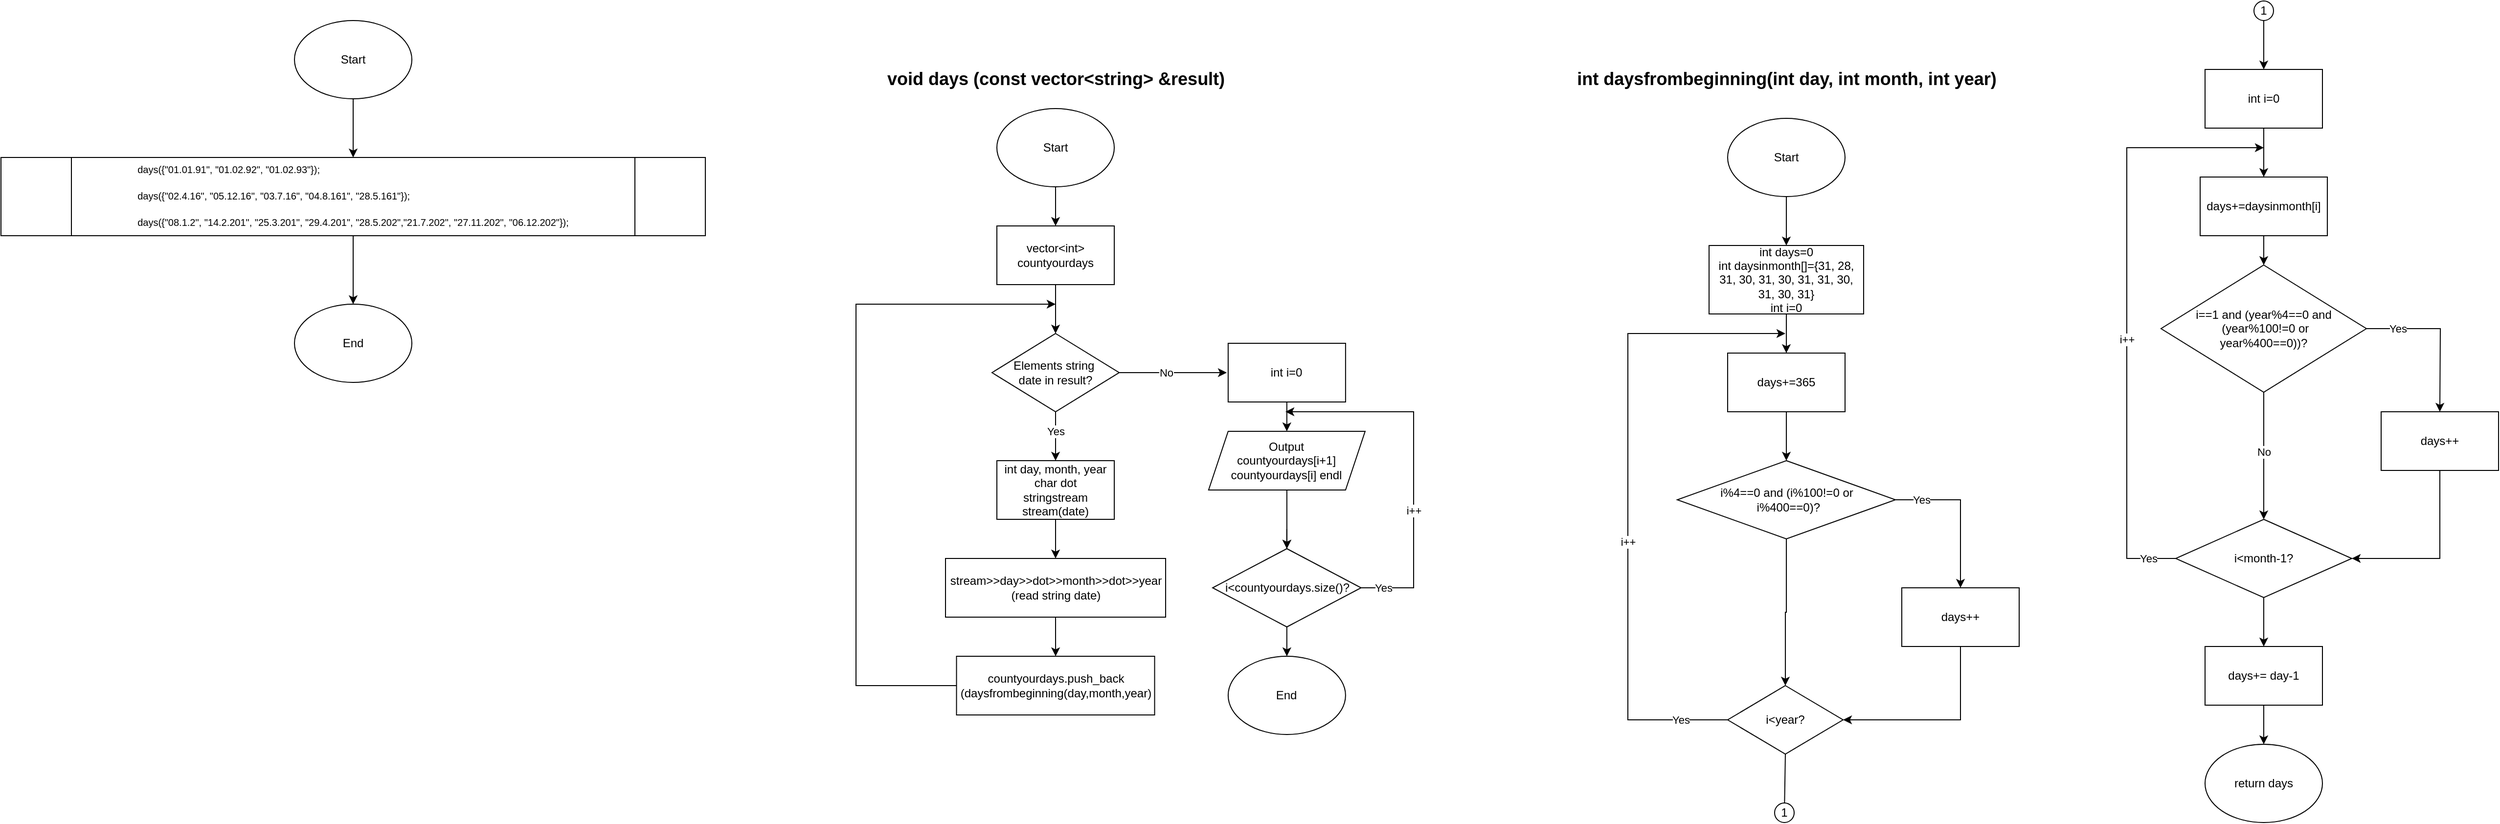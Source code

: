 <mxfile version="24.8.4">
  <diagram name="Сторінка-1" id="C9pCnW6FDcYKrtlSXyoi">
    <mxGraphModel grid="1" page="1" gridSize="10" guides="1" tooltips="1" connect="1" arrows="1" fold="1" pageScale="1" pageWidth="827" pageHeight="1169" math="0" shadow="0">
      <root>
        <mxCell id="0" />
        <mxCell id="1" parent="0" />
        <mxCell id="gZMxQZVnHd1Coq-vjo0W-2" style="edgeStyle=orthogonalEdgeStyle;rounded=0;orthogonalLoop=1;jettySize=auto;html=1;" edge="1" parent="1" source="gZMxQZVnHd1Coq-vjo0W-1" target="gZMxQZVnHd1Coq-vjo0W-3">
          <mxGeometry relative="1" as="geometry">
            <mxPoint x="-413" y="170" as="targetPoint" />
          </mxGeometry>
        </mxCell>
        <mxCell id="gZMxQZVnHd1Coq-vjo0W-1" value="Start" style="ellipse;whiteSpace=wrap;html=1;" vertex="1" parent="1">
          <mxGeometry x="-473" y="40" width="120" height="80" as="geometry" />
        </mxCell>
        <mxCell id="gZMxQZVnHd1Coq-vjo0W-6" style="edgeStyle=orthogonalEdgeStyle;rounded=0;orthogonalLoop=1;jettySize=auto;html=1;" edge="1" parent="1" source="gZMxQZVnHd1Coq-vjo0W-3" target="gZMxQZVnHd1Coq-vjo0W-7">
          <mxGeometry relative="1" as="geometry">
            <mxPoint x="-413" y="340" as="targetPoint" />
          </mxGeometry>
        </mxCell>
        <mxCell id="gZMxQZVnHd1Coq-vjo0W-3" value="&lt;p style=&quot;line-height: 100%;&quot;&gt;&lt;/p&gt;&lt;div align=&quot;justify&quot; style=&quot;color: rgb(212, 212, 212); font-family: Consolas, &amp;quot;Courier New&amp;quot;, monospace; font-weight: normal; line-height: 16px; white-space: pre; font-size: 10px;&quot;&gt;&lt;p&gt;&lt;font style=&quot;font-size: 10px;&quot; face=&quot;Helvetica&quot; color=&quot;#000000&quot;&gt;days({&quot;01.01.91&quot;, &quot;01.02.92&quot;, &quot;01.02.93&quot;});&lt;/font&gt;&lt;/p&gt;&lt;p&gt;&lt;font style=&quot;font-size: 10px;&quot; face=&quot;Helvetica&quot; color=&quot;#000000&quot;&gt;days({&quot;02.4.16&quot;, &quot;05.12.16&quot;, &quot;03.7.16&quot;, &quot;04.8.161&quot;, &quot;28.5.161&quot;});&lt;/font&gt;&lt;/p&gt;&lt;p&gt;&lt;font style=&quot;font-size: 10px;&quot; face=&quot;Helvetica&quot; color=&quot;#000000&quot;&gt;days({&quot;08.1.2&quot;, &quot;14.2.201&quot;, &quot;25.3.201&quot;, &quot;29.4.201&quot;, &quot;28.5.202&quot;,&quot;21.7.202&quot;, &quot;27.11.202&quot;, &quot;06.12.202&quot;});&lt;/font&gt;&lt;/p&gt;&lt;/div&gt;&lt;p&gt;&lt;/p&gt;" style="shape=process;whiteSpace=wrap;html=1;backgroundOutline=1;fillColor=none;" vertex="1" parent="1">
          <mxGeometry x="-773" y="180" width="720" height="80" as="geometry" />
        </mxCell>
        <mxCell id="gZMxQZVnHd1Coq-vjo0W-7" value="End" style="ellipse;whiteSpace=wrap;html=1;" vertex="1" parent="1">
          <mxGeometry x="-473" y="330" width="120" height="80" as="geometry" />
        </mxCell>
        <mxCell id="gZMxQZVnHd1Coq-vjo0W-8" value="&lt;font style=&quot;font-size: 18px;&quot;&gt;&lt;b&gt;void days (const vector&amp;lt;string&amp;gt; &amp;amp;result)&lt;br&gt;&lt;/b&gt;&lt;/font&gt;" style="text;html=1;align=center;verticalAlign=middle;resizable=0;points=[];autosize=1;strokeColor=none;fillColor=none;" vertex="1" parent="1">
          <mxGeometry x="120" y="80" width="370" height="40" as="geometry" />
        </mxCell>
        <mxCell id="gZMxQZVnHd1Coq-vjo0W-11" value="" style="edgeStyle=orthogonalEdgeStyle;rounded=0;orthogonalLoop=1;jettySize=auto;html=1;" edge="1" parent="1" source="gZMxQZVnHd1Coq-vjo0W-9" target="gZMxQZVnHd1Coq-vjo0W-10">
          <mxGeometry relative="1" as="geometry" />
        </mxCell>
        <mxCell id="gZMxQZVnHd1Coq-vjo0W-9" value="Start" style="ellipse;whiteSpace=wrap;html=1;" vertex="1" parent="1">
          <mxGeometry x="245" y="130" width="120" height="80" as="geometry" />
        </mxCell>
        <mxCell id="gZMxQZVnHd1Coq-vjo0W-12" style="edgeStyle=orthogonalEdgeStyle;rounded=0;orthogonalLoop=1;jettySize=auto;html=1;" edge="1" parent="1" source="gZMxQZVnHd1Coq-vjo0W-10">
          <mxGeometry relative="1" as="geometry">
            <mxPoint x="305" y="360" as="targetPoint" />
          </mxGeometry>
        </mxCell>
        <mxCell id="gZMxQZVnHd1Coq-vjo0W-10" value="vector&amp;lt;int&amp;gt; countyourdays" style="rounded=0;whiteSpace=wrap;html=1;" vertex="1" parent="1">
          <mxGeometry x="245" y="250" width="120" height="60" as="geometry" />
        </mxCell>
        <mxCell id="gZMxQZVnHd1Coq-vjo0W-15" style="edgeStyle=orthogonalEdgeStyle;rounded=0;orthogonalLoop=1;jettySize=auto;html=1;" edge="1" parent="1" source="gZMxQZVnHd1Coq-vjo0W-14">
          <mxGeometry relative="1" as="geometry">
            <mxPoint x="305" y="490" as="targetPoint" />
          </mxGeometry>
        </mxCell>
        <mxCell id="gZMxQZVnHd1Coq-vjo0W-16" value="Yes" style="edgeLabel;html=1;align=center;verticalAlign=middle;resizable=0;points=[];" connectable="0" vertex="1" parent="gZMxQZVnHd1Coq-vjo0W-15">
          <mxGeometry x="-0.208" relative="1" as="geometry">
            <mxPoint as="offset" />
          </mxGeometry>
        </mxCell>
        <mxCell id="mj0qNzwGwG3aOEBVCOBl-2" style="edgeStyle=orthogonalEdgeStyle;rounded=0;orthogonalLoop=1;jettySize=auto;html=1;" edge="1" parent="1" source="gZMxQZVnHd1Coq-vjo0W-14">
          <mxGeometry relative="1" as="geometry">
            <mxPoint x="480" y="400" as="targetPoint" />
          </mxGeometry>
        </mxCell>
        <mxCell id="mj0qNzwGwG3aOEBVCOBl-3" value="No" style="edgeLabel;html=1;align=center;verticalAlign=middle;resizable=0;points=[];" connectable="0" vertex="1" parent="mj0qNzwGwG3aOEBVCOBl-2">
          <mxGeometry x="-0.19" relative="1" as="geometry">
            <mxPoint x="3" as="offset" />
          </mxGeometry>
        </mxCell>
        <mxCell id="gZMxQZVnHd1Coq-vjo0W-14" value="&lt;div&gt;Elements string&amp;nbsp;&lt;/div&gt;&lt;div&gt;date in result?&lt;/div&gt;" style="rhombus;whiteSpace=wrap;html=1;" vertex="1" parent="1">
          <mxGeometry x="240" y="360" width="130" height="80" as="geometry" />
        </mxCell>
        <mxCell id="gZMxQZVnHd1Coq-vjo0W-18" style="edgeStyle=orthogonalEdgeStyle;rounded=0;orthogonalLoop=1;jettySize=auto;html=1;" edge="1" parent="1" source="gZMxQZVnHd1Coq-vjo0W-17">
          <mxGeometry relative="1" as="geometry">
            <mxPoint x="305" y="590" as="targetPoint" />
          </mxGeometry>
        </mxCell>
        <mxCell id="gZMxQZVnHd1Coq-vjo0W-17" value="int day, month, year&lt;br&gt;char dot&lt;br&gt;stringstream stream(date)" style="rounded=0;whiteSpace=wrap;html=1;" vertex="1" parent="1">
          <mxGeometry x="245" y="490" width="120" height="60" as="geometry" />
        </mxCell>
        <mxCell id="gZMxQZVnHd1Coq-vjo0W-21" value="" style="edgeStyle=orthogonalEdgeStyle;rounded=0;orthogonalLoop=1;jettySize=auto;html=1;" edge="1" parent="1" source="gZMxQZVnHd1Coq-vjo0W-19" target="gZMxQZVnHd1Coq-vjo0W-20">
          <mxGeometry relative="1" as="geometry" />
        </mxCell>
        <mxCell id="gZMxQZVnHd1Coq-vjo0W-19" value="stream&amp;gt;&amp;gt;day&amp;gt;&amp;gt;dot&amp;gt;&amp;gt;month&amp;gt;&amp;gt;dot&amp;gt;&amp;gt;year&lt;br&gt;(read string date)" style="rounded=0;whiteSpace=wrap;html=1;" vertex="1" parent="1">
          <mxGeometry x="192.5" y="590" width="225" height="60" as="geometry" />
        </mxCell>
        <mxCell id="mj0qNzwGwG3aOEBVCOBl-1" style="edgeStyle=orthogonalEdgeStyle;rounded=0;orthogonalLoop=1;jettySize=auto;html=1;" edge="1" parent="1" source="gZMxQZVnHd1Coq-vjo0W-20">
          <mxGeometry relative="1" as="geometry">
            <mxPoint x="305" y="330" as="targetPoint" />
            <Array as="points">
              <mxPoint x="101" y="720" />
            </Array>
          </mxGeometry>
        </mxCell>
        <mxCell id="gZMxQZVnHd1Coq-vjo0W-20" value="&lt;div&gt;countyourdays.push_back&lt;/div&gt;&lt;div&gt;(daysfrombeginning(day,month,year)&lt;/div&gt;" style="rounded=0;whiteSpace=wrap;html=1;" vertex="1" parent="1">
          <mxGeometry x="203.75" y="690" width="202.5" height="60" as="geometry" />
        </mxCell>
        <mxCell id="mj0qNzwGwG3aOEBVCOBl-8" value="" style="edgeStyle=orthogonalEdgeStyle;rounded=0;orthogonalLoop=1;jettySize=auto;html=1;" edge="1" parent="1" source="mj0qNzwGwG3aOEBVCOBl-4" target="mj0qNzwGwG3aOEBVCOBl-7">
          <mxGeometry relative="1" as="geometry" />
        </mxCell>
        <mxCell id="mj0qNzwGwG3aOEBVCOBl-4" value="int i=0" style="rounded=0;whiteSpace=wrap;html=1;" vertex="1" parent="1">
          <mxGeometry x="481.43" y="370" width="120" height="60" as="geometry" />
        </mxCell>
        <mxCell id="mj0qNzwGwG3aOEBVCOBl-9" style="edgeStyle=orthogonalEdgeStyle;rounded=0;orthogonalLoop=1;jettySize=auto;html=1;" edge="1" parent="1" source="mj0qNzwGwG3aOEBVCOBl-10">
          <mxGeometry relative="1" as="geometry">
            <mxPoint x="541.43" y="580" as="targetPoint" />
          </mxGeometry>
        </mxCell>
        <mxCell id="mj0qNzwGwG3aOEBVCOBl-7" value="&lt;div&gt;Output&lt;/div&gt;&lt;div&gt;countyourdays[i+1]&lt;/div&gt;&lt;div&gt;countyourdays[i] endl&lt;/div&gt;" style="shape=parallelogram;perimeter=parallelogramPerimeter;whiteSpace=wrap;html=1;fixedSize=1;" vertex="1" parent="1">
          <mxGeometry x="461.43" y="460" width="160" height="60" as="geometry" />
        </mxCell>
        <mxCell id="mj0qNzwGwG3aOEBVCOBl-11" style="edgeStyle=orthogonalEdgeStyle;rounded=0;orthogonalLoop=1;jettySize=auto;html=1;" edge="1" parent="1" source="mj0qNzwGwG3aOEBVCOBl-10">
          <mxGeometry relative="1" as="geometry">
            <mxPoint x="540" y="440" as="targetPoint" />
            <Array as="points">
              <mxPoint x="671" y="620" />
              <mxPoint x="671" y="440" />
            </Array>
          </mxGeometry>
        </mxCell>
        <mxCell id="mj0qNzwGwG3aOEBVCOBl-12" value="Yes" style="edgeLabel;html=1;align=center;verticalAlign=middle;resizable=0;points=[];" connectable="0" vertex="1" parent="mj0qNzwGwG3aOEBVCOBl-11">
          <mxGeometry x="-0.88" relative="1" as="geometry">
            <mxPoint as="offset" />
          </mxGeometry>
        </mxCell>
        <mxCell id="mj0qNzwGwG3aOEBVCOBl-13" value="i++" style="edgeLabel;html=1;align=center;verticalAlign=middle;resizable=0;points=[];" connectable="0" vertex="1" parent="mj0qNzwGwG3aOEBVCOBl-11">
          <mxGeometry x="-0.272" relative="1" as="geometry">
            <mxPoint as="offset" />
          </mxGeometry>
        </mxCell>
        <mxCell id="mj0qNzwGwG3aOEBVCOBl-14" style="edgeStyle=orthogonalEdgeStyle;rounded=0;orthogonalLoop=1;jettySize=auto;html=1;" edge="1" parent="1" source="mj0qNzwGwG3aOEBVCOBl-10" target="mj0qNzwGwG3aOEBVCOBl-15">
          <mxGeometry relative="1" as="geometry">
            <mxPoint x="541.43" y="700" as="targetPoint" />
          </mxGeometry>
        </mxCell>
        <mxCell id="mj0qNzwGwG3aOEBVCOBl-15" value="End" style="ellipse;whiteSpace=wrap;html=1;" vertex="1" parent="1">
          <mxGeometry x="481.43" y="690" width="120" height="80" as="geometry" />
        </mxCell>
        <mxCell id="mj0qNzwGwG3aOEBVCOBl-16" value="" style="edgeStyle=orthogonalEdgeStyle;rounded=0;orthogonalLoop=1;jettySize=auto;html=1;" edge="1" parent="1" source="mj0qNzwGwG3aOEBVCOBl-7" target="mj0qNzwGwG3aOEBVCOBl-10">
          <mxGeometry relative="1" as="geometry">
            <mxPoint x="541.43" y="580" as="targetPoint" />
            <mxPoint x="541" y="520" as="sourcePoint" />
          </mxGeometry>
        </mxCell>
        <mxCell id="mj0qNzwGwG3aOEBVCOBl-10" value="i&amp;lt;countyourdays.size()?" style="rhombus;whiteSpace=wrap;html=1;" vertex="1" parent="1">
          <mxGeometry x="465.54" y="580" width="151.78" height="80" as="geometry" />
        </mxCell>
        <mxCell id="mj0qNzwGwG3aOEBVCOBl-17" value="&lt;font style=&quot;font-size: 18px;&quot;&gt;&lt;b&gt;int daysfrombeginning(int day, int month, int year)&lt;br&gt;&lt;/b&gt;&lt;/font&gt;" style="text;html=1;align=center;verticalAlign=middle;resizable=0;points=[];autosize=1;strokeColor=none;fillColor=none;" vertex="1" parent="1">
          <mxGeometry x="827" y="80" width="450" height="40" as="geometry" />
        </mxCell>
        <mxCell id="mj0qNzwGwG3aOEBVCOBl-19" style="edgeStyle=orthogonalEdgeStyle;rounded=0;orthogonalLoop=1;jettySize=auto;html=1;" edge="1" parent="1" source="mj0qNzwGwG3aOEBVCOBl-18">
          <mxGeometry relative="1" as="geometry">
            <mxPoint x="1052" y="270.0" as="targetPoint" />
          </mxGeometry>
        </mxCell>
        <mxCell id="mj0qNzwGwG3aOEBVCOBl-18" value="Start" style="ellipse;whiteSpace=wrap;html=1;" vertex="1" parent="1">
          <mxGeometry x="992" y="140" width="120" height="80" as="geometry" />
        </mxCell>
        <mxCell id="mj0qNzwGwG3aOEBVCOBl-21" style="edgeStyle=orthogonalEdgeStyle;rounded=0;orthogonalLoop=1;jettySize=auto;html=1;entryX=0.5;entryY=0;entryDx=0;entryDy=0;" edge="1" parent="1" source="mj0qNzwGwG3aOEBVCOBl-20" target="mj0qNzwGwG3aOEBVCOBl-22">
          <mxGeometry relative="1" as="geometry">
            <mxPoint x="1052.0" y="370" as="targetPoint" />
          </mxGeometry>
        </mxCell>
        <mxCell id="mj0qNzwGwG3aOEBVCOBl-20" value="&lt;div&gt;int days=0&lt;/div&gt;&lt;div&gt;int daysinmonth[]={31, 28, 31, 30, 31, 30, 31, 31, 30, 31, 30, 31}&lt;/div&gt;&lt;div&gt;int i=0&lt;br&gt;&lt;/div&gt;" style="rounded=0;whiteSpace=wrap;html=1;" vertex="1" parent="1">
          <mxGeometry x="973" y="270" width="158" height="70" as="geometry" />
        </mxCell>
        <mxCell id="mj0qNzwGwG3aOEBVCOBl-23" style="edgeStyle=orthogonalEdgeStyle;rounded=0;orthogonalLoop=1;jettySize=auto;html=1;entryX=0.5;entryY=0;entryDx=0;entryDy=0;" edge="1" parent="1" source="mj0qNzwGwG3aOEBVCOBl-22" target="mj0qNzwGwG3aOEBVCOBl-24">
          <mxGeometry relative="1" as="geometry">
            <mxPoint x="1052.0" y="490" as="targetPoint" />
          </mxGeometry>
        </mxCell>
        <mxCell id="mj0qNzwGwG3aOEBVCOBl-22" value="days+=365" style="rounded=0;whiteSpace=wrap;html=1;" vertex="1" parent="1">
          <mxGeometry x="992" y="380" width="120" height="60" as="geometry" />
        </mxCell>
        <mxCell id="mj0qNzwGwG3aOEBVCOBl-26" style="edgeStyle=orthogonalEdgeStyle;rounded=0;orthogonalLoop=1;jettySize=auto;html=1;entryX=0.5;entryY=0;entryDx=0;entryDy=0;" edge="1" parent="1" source="mj0qNzwGwG3aOEBVCOBl-24" target="mj0qNzwGwG3aOEBVCOBl-25">
          <mxGeometry relative="1" as="geometry" />
        </mxCell>
        <mxCell id="mj0qNzwGwG3aOEBVCOBl-27" value="Yes" style="edgeLabel;html=1;align=center;verticalAlign=middle;resizable=0;points=[];" connectable="0" vertex="1" parent="mj0qNzwGwG3aOEBVCOBl-26">
          <mxGeometry x="-0.667" relative="1" as="geometry">
            <mxPoint as="offset" />
          </mxGeometry>
        </mxCell>
        <mxCell id="mj0qNzwGwG3aOEBVCOBl-28" style="edgeStyle=orthogonalEdgeStyle;rounded=0;orthogonalLoop=1;jettySize=auto;html=1;" edge="1" parent="1" source="mj0qNzwGwG3aOEBVCOBl-24" target="mj0qNzwGwG3aOEBVCOBl-29">
          <mxGeometry relative="1" as="geometry">
            <mxPoint x="1052.0" y="720" as="targetPoint" />
          </mxGeometry>
        </mxCell>
        <mxCell id="mj0qNzwGwG3aOEBVCOBl-24" value="&lt;div&gt;i%4==0 and (i%100!=0 or&lt;/div&gt;&lt;div&gt;&amp;nbsp;i%400==0)?&lt;/div&gt;" style="rhombus;whiteSpace=wrap;html=1;" vertex="1" parent="1">
          <mxGeometry x="940.5" y="490" width="223" height="80" as="geometry" />
        </mxCell>
        <mxCell id="mj0qNzwGwG3aOEBVCOBl-30" style="edgeStyle=orthogonalEdgeStyle;rounded=0;orthogonalLoop=1;jettySize=auto;html=1;entryX=1;entryY=0.5;entryDx=0;entryDy=0;" edge="1" parent="1" source="mj0qNzwGwG3aOEBVCOBl-25" target="mj0qNzwGwG3aOEBVCOBl-29">
          <mxGeometry relative="1" as="geometry">
            <Array as="points">
              <mxPoint x="1230" y="755" />
            </Array>
          </mxGeometry>
        </mxCell>
        <mxCell id="mj0qNzwGwG3aOEBVCOBl-25" value="days++" style="rounded=0;whiteSpace=wrap;html=1;" vertex="1" parent="1">
          <mxGeometry x="1170" y="620" width="120" height="60" as="geometry" />
        </mxCell>
        <mxCell id="mj0qNzwGwG3aOEBVCOBl-31" style="edgeStyle=orthogonalEdgeStyle;rounded=0;orthogonalLoop=1;jettySize=auto;html=1;" edge="1" parent="1" source="mj0qNzwGwG3aOEBVCOBl-29">
          <mxGeometry relative="1" as="geometry">
            <mxPoint x="1051" y="360" as="targetPoint" />
            <Array as="points">
              <mxPoint x="890" y="755" />
              <mxPoint x="890" y="360" />
            </Array>
          </mxGeometry>
        </mxCell>
        <mxCell id="mj0qNzwGwG3aOEBVCOBl-32" value="Yes" style="edgeLabel;html=1;align=center;verticalAlign=middle;resizable=0;points=[];" connectable="0" vertex="1" parent="mj0qNzwGwG3aOEBVCOBl-31">
          <mxGeometry x="-0.852" relative="1" as="geometry">
            <mxPoint as="offset" />
          </mxGeometry>
        </mxCell>
        <mxCell id="mj0qNzwGwG3aOEBVCOBl-33" value="i++" style="edgeLabel;html=1;align=center;verticalAlign=middle;resizable=0;points=[];" connectable="0" vertex="1" parent="mj0qNzwGwG3aOEBVCOBl-31">
          <mxGeometry x="-0.135" relative="1" as="geometry">
            <mxPoint as="offset" />
          </mxGeometry>
        </mxCell>
        <mxCell id="mj0qNzwGwG3aOEBVCOBl-29" value="i&amp;lt;year?" style="rhombus;whiteSpace=wrap;html=1;" vertex="1" parent="1">
          <mxGeometry x="992" y="720" width="118" height="70" as="geometry" />
        </mxCell>
        <mxCell id="mj0qNzwGwG3aOEBVCOBl-34" value="" style="endArrow=none;html=1;rounded=0;exitX=0.5;exitY=1;exitDx=0;exitDy=0;" edge="1" parent="1" source="mj0qNzwGwG3aOEBVCOBl-29" target="mj0qNzwGwG3aOEBVCOBl-35">
          <mxGeometry width="50" height="50" relative="1" as="geometry">
            <mxPoint x="1050" y="840" as="sourcePoint" />
            <mxPoint x="1050" y="790" as="targetPoint" />
            <Array as="points" />
          </mxGeometry>
        </mxCell>
        <mxCell id="mj0qNzwGwG3aOEBVCOBl-35" value="1" style="ellipse;whiteSpace=wrap;html=1;aspect=fixed;" vertex="1" parent="1">
          <mxGeometry x="1040" y="840" width="20" height="20" as="geometry" />
        </mxCell>
        <mxCell id="mj0qNzwGwG3aOEBVCOBl-37" style="edgeStyle=orthogonalEdgeStyle;rounded=0;orthogonalLoop=1;jettySize=auto;html=1;" edge="1" parent="1" source="mj0qNzwGwG3aOEBVCOBl-36">
          <mxGeometry relative="1" as="geometry">
            <mxPoint x="1540" y="90" as="targetPoint" />
          </mxGeometry>
        </mxCell>
        <mxCell id="mj0qNzwGwG3aOEBVCOBl-36" value="1" style="ellipse;whiteSpace=wrap;html=1;aspect=fixed;" vertex="1" parent="1">
          <mxGeometry x="1530" y="20" width="20" height="20" as="geometry" />
        </mxCell>
        <mxCell id="mj0qNzwGwG3aOEBVCOBl-40" value="" style="edgeStyle=orthogonalEdgeStyle;rounded=0;orthogonalLoop=1;jettySize=auto;html=1;" edge="1" parent="1" source="mj0qNzwGwG3aOEBVCOBl-38" target="mj0qNzwGwG3aOEBVCOBl-39">
          <mxGeometry relative="1" as="geometry" />
        </mxCell>
        <mxCell id="mj0qNzwGwG3aOEBVCOBl-38" value="int i=0" style="rounded=0;whiteSpace=wrap;html=1;" vertex="1" parent="1">
          <mxGeometry x="1480" y="90" width="120" height="60" as="geometry" />
        </mxCell>
        <mxCell id="mj0qNzwGwG3aOEBVCOBl-42" value="" style="edgeStyle=orthogonalEdgeStyle;rounded=0;orthogonalLoop=1;jettySize=auto;html=1;" edge="1" parent="1" source="mj0qNzwGwG3aOEBVCOBl-39" target="mj0qNzwGwG3aOEBVCOBl-41">
          <mxGeometry relative="1" as="geometry" />
        </mxCell>
        <mxCell id="mj0qNzwGwG3aOEBVCOBl-39" value="days+=daysinmonth[i]" style="rounded=0;whiteSpace=wrap;html=1;" vertex="1" parent="1">
          <mxGeometry x="1475" y="200" width="130" height="60" as="geometry" />
        </mxCell>
        <mxCell id="mj0qNzwGwG3aOEBVCOBl-43" style="edgeStyle=orthogonalEdgeStyle;rounded=0;orthogonalLoop=1;jettySize=auto;html=1;" edge="1" parent="1" source="mj0qNzwGwG3aOEBVCOBl-41">
          <mxGeometry relative="1" as="geometry">
            <mxPoint x="1720" y="440" as="targetPoint" />
          </mxGeometry>
        </mxCell>
        <mxCell id="mj0qNzwGwG3aOEBVCOBl-49" value="Yes" style="edgeLabel;html=1;align=center;verticalAlign=middle;resizable=0;points=[];" connectable="0" vertex="1" parent="mj0qNzwGwG3aOEBVCOBl-43">
          <mxGeometry x="-0.599" relative="1" as="geometry">
            <mxPoint as="offset" />
          </mxGeometry>
        </mxCell>
        <mxCell id="mj0qNzwGwG3aOEBVCOBl-45" style="edgeStyle=orthogonalEdgeStyle;rounded=0;orthogonalLoop=1;jettySize=auto;html=1;" edge="1" parent="1" source="mj0qNzwGwG3aOEBVCOBl-41">
          <mxGeometry relative="1" as="geometry">
            <mxPoint x="1540" y="550" as="targetPoint" />
          </mxGeometry>
        </mxCell>
        <mxCell id="mj0qNzwGwG3aOEBVCOBl-48" value="No" style="edgeLabel;html=1;align=center;verticalAlign=middle;resizable=0;points=[];" connectable="0" vertex="1" parent="mj0qNzwGwG3aOEBVCOBl-45">
          <mxGeometry x="-0.068" relative="1" as="geometry">
            <mxPoint as="offset" />
          </mxGeometry>
        </mxCell>
        <mxCell id="mj0qNzwGwG3aOEBVCOBl-41" value="&lt;div&gt;i==1 and (year%4==0 and&lt;/div&gt;&lt;div&gt;&amp;nbsp;(year%100!=0 or&lt;/div&gt;&lt;div&gt;year%400==0))?&lt;br&gt;&lt;/div&gt;" style="rhombus;whiteSpace=wrap;html=1;" vertex="1" parent="1">
          <mxGeometry x="1435" y="290" width="210" height="130" as="geometry" />
        </mxCell>
        <mxCell id="mj0qNzwGwG3aOEBVCOBl-46" style="edgeStyle=orthogonalEdgeStyle;rounded=0;orthogonalLoop=1;jettySize=auto;html=1;" edge="1" parent="1" target="mj0qNzwGwG3aOEBVCOBl-47">
          <mxGeometry relative="1" as="geometry">
            <mxPoint x="1630" y="610" as="targetPoint" />
            <mxPoint x="1720" y="500" as="sourcePoint" />
            <Array as="points">
              <mxPoint x="1720" y="590" />
            </Array>
          </mxGeometry>
        </mxCell>
        <mxCell id="mj0qNzwGwG3aOEBVCOBl-44" value="days++" style="rounded=0;whiteSpace=wrap;html=1;" vertex="1" parent="1">
          <mxGeometry x="1660" y="440" width="120" height="60" as="geometry" />
        </mxCell>
        <mxCell id="mj0qNzwGwG3aOEBVCOBl-50" style="edgeStyle=orthogonalEdgeStyle;rounded=0;orthogonalLoop=1;jettySize=auto;html=1;" edge="1" parent="1" source="mj0qNzwGwG3aOEBVCOBl-47">
          <mxGeometry relative="1" as="geometry">
            <mxPoint x="1540" y="170" as="targetPoint" />
            <Array as="points">
              <mxPoint x="1400" y="590" />
              <mxPoint x="1400" y="170" />
            </Array>
          </mxGeometry>
        </mxCell>
        <mxCell id="mj0qNzwGwG3aOEBVCOBl-51" value="Yes" style="edgeLabel;html=1;align=center;verticalAlign=middle;resizable=0;points=[];" connectable="0" vertex="1" parent="mj0qNzwGwG3aOEBVCOBl-50">
          <mxGeometry x="-0.908" relative="1" as="geometry">
            <mxPoint as="offset" />
          </mxGeometry>
        </mxCell>
        <mxCell id="mj0qNzwGwG3aOEBVCOBl-52" value="i++" style="edgeLabel;html=1;align=center;verticalAlign=middle;resizable=0;points=[];" connectable="0" vertex="1" parent="mj0qNzwGwG3aOEBVCOBl-50">
          <mxGeometry x="-0.171" relative="1" as="geometry">
            <mxPoint y="-21" as="offset" />
          </mxGeometry>
        </mxCell>
        <mxCell id="mj0qNzwGwG3aOEBVCOBl-53" style="edgeStyle=orthogonalEdgeStyle;rounded=0;orthogonalLoop=1;jettySize=auto;html=1;" edge="1" parent="1" source="mj0qNzwGwG3aOEBVCOBl-47">
          <mxGeometry relative="1" as="geometry">
            <mxPoint x="1540" y="680" as="targetPoint" />
          </mxGeometry>
        </mxCell>
        <mxCell id="mj0qNzwGwG3aOEBVCOBl-47" value="i&amp;lt;month-1?" style="rhombus;whiteSpace=wrap;html=1;" vertex="1" parent="1">
          <mxGeometry x="1450" y="550" width="180" height="80" as="geometry" />
        </mxCell>
        <mxCell id="mj0qNzwGwG3aOEBVCOBl-55" style="edgeStyle=orthogonalEdgeStyle;rounded=0;orthogonalLoop=1;jettySize=auto;html=1;" edge="1" parent="1" source="mj0qNzwGwG3aOEBVCOBl-54" target="mj0qNzwGwG3aOEBVCOBl-56">
          <mxGeometry relative="1" as="geometry">
            <mxPoint x="1540" y="790.0" as="targetPoint" />
          </mxGeometry>
        </mxCell>
        <mxCell id="mj0qNzwGwG3aOEBVCOBl-54" value="days+= day-1" style="rounded=0;whiteSpace=wrap;html=1;" vertex="1" parent="1">
          <mxGeometry x="1480" y="680" width="120" height="60" as="geometry" />
        </mxCell>
        <mxCell id="mj0qNzwGwG3aOEBVCOBl-56" value="return days" style="ellipse;whiteSpace=wrap;html=1;" vertex="1" parent="1">
          <mxGeometry x="1480" y="780.0" width="120" height="80" as="geometry" />
        </mxCell>
      </root>
    </mxGraphModel>
  </diagram>
</mxfile>
